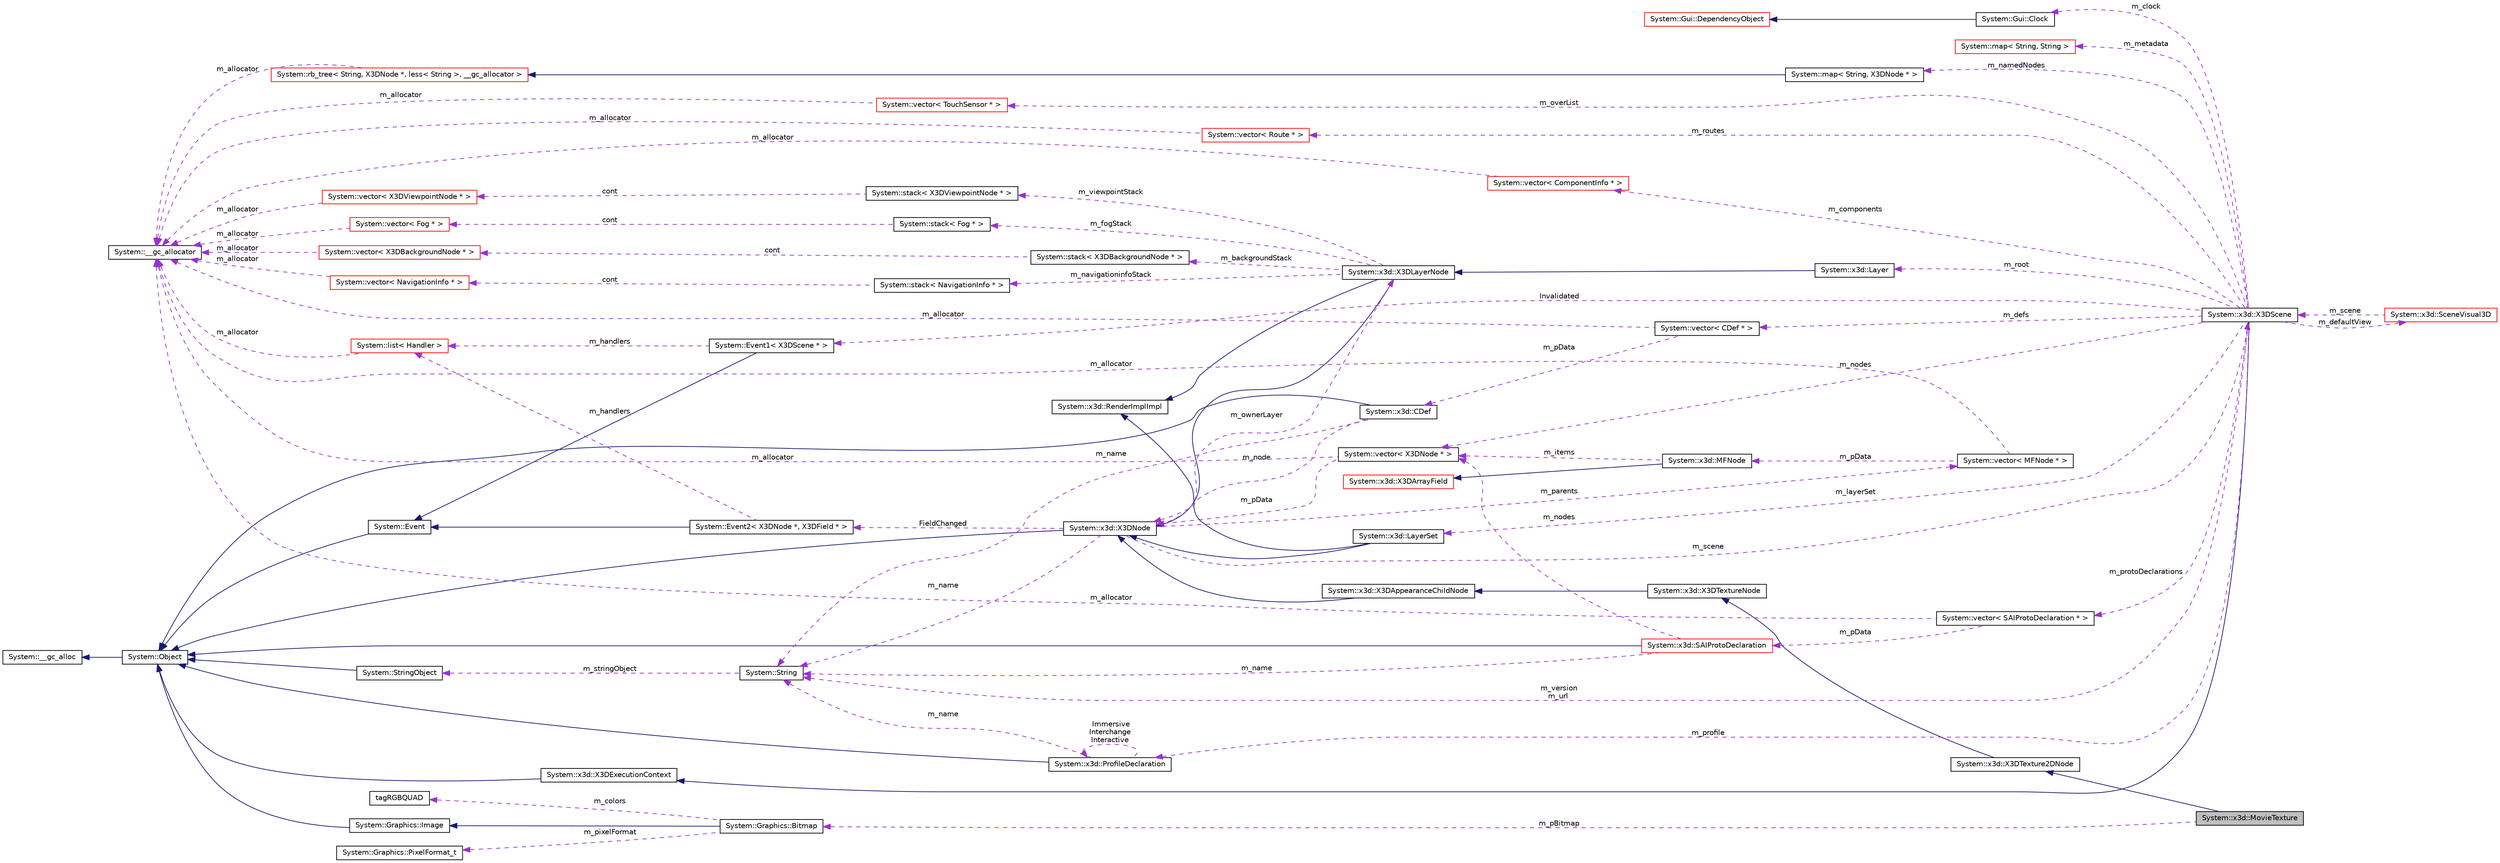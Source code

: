 digraph G
{
  edge [fontname="Helvetica",fontsize="10",labelfontname="Helvetica",labelfontsize="10"];
  node [fontname="Helvetica",fontsize="10",shape=record];
  rankdir="LR";
  Node1 [label="System::x3d::MovieTexture",height=0.2,width=0.4,color="black", fillcolor="grey75", style="filled" fontcolor="black"];
  Node2 -> Node1 [dir="back",color="midnightblue",fontsize="10",style="solid",fontname="Helvetica"];
  Node2 [label="System::x3d::X3DTexture2DNode",height=0.2,width=0.4,color="black", fillcolor="white", style="filled",URL="$class_system_1_1x3d_1_1_x3_d_texture2_d_node.html"];
  Node3 -> Node2 [dir="back",color="midnightblue",fontsize="10",style="solid",fontname="Helvetica"];
  Node3 [label="System::x3d::X3DTextureNode",height=0.2,width=0.4,color="black", fillcolor="white", style="filled",URL="$class_system_1_1x3d_1_1_x3_d_texture_node.html"];
  Node4 -> Node3 [dir="back",color="midnightblue",fontsize="10",style="solid",fontname="Helvetica"];
  Node4 [label="System::x3d::X3DAppearanceChildNode",height=0.2,width=0.4,color="black", fillcolor="white", style="filled",URL="$class_system_1_1x3d_1_1_x3_d_appearance_child_node.html"];
  Node5 -> Node4 [dir="back",color="midnightblue",fontsize="10",style="solid",fontname="Helvetica"];
  Node5 [label="System::x3d::X3DNode",height=0.2,width=0.4,color="black", fillcolor="white", style="filled",URL="$class_system_1_1x3d_1_1_x3_d_node.html"];
  Node6 -> Node5 [dir="back",color="midnightblue",fontsize="10",style="solid",fontname="Helvetica"];
  Node6 [label="System::Object",height=0.2,width=0.4,color="black", fillcolor="white", style="filled",URL="$class_system_1_1_object.html"];
  Node7 -> Node6 [dir="back",color="midnightblue",fontsize="10",style="solid",fontname="Helvetica"];
  Node7 [label="System::__gc_alloc",height=0.2,width=0.4,color="black", fillcolor="white", style="filled",URL="$class_system_1_1____gc__alloc.html"];
  Node8 -> Node5 [dir="back",color="darkorchid3",fontsize="10",style="dashed",label=" m_ownerLayer" ,fontname="Helvetica"];
  Node8 [label="System::x3d::X3DLayerNode",height=0.2,width=0.4,color="black", fillcolor="white", style="filled",URL="$class_system_1_1x3d_1_1_x3_d_layer_node.html"];
  Node5 -> Node8 [dir="back",color="midnightblue",fontsize="10",style="solid",fontname="Helvetica"];
  Node9 -> Node8 [dir="back",color="midnightblue",fontsize="10",style="solid",fontname="Helvetica"];
  Node9 [label="System::x3d::RenderImplImpl",height=0.2,width=0.4,color="black", fillcolor="white", style="filled",URL="$class_system_1_1x3d_1_1_render_impl_impl.html"];
  Node10 -> Node8 [dir="back",color="darkorchid3",fontsize="10",style="dashed",label=" m_navigationinfoStack" ,fontname="Helvetica"];
  Node10 [label="System::stack\< NavigationInfo * \>",height=0.2,width=0.4,color="black", fillcolor="white", style="filled",URL="$class_system_1_1stack.html"];
  Node11 -> Node10 [dir="back",color="darkorchid3",fontsize="10",style="dashed",label=" cont" ,fontname="Helvetica"];
  Node11 [label="System::vector\< NavigationInfo * \>",height=0.2,width=0.4,color="red", fillcolor="white", style="filled",URL="$class_system_1_1vector.html"];
  Node12 -> Node11 [dir="back",color="darkorchid3",fontsize="10",style="dashed",label=" m_allocator" ,fontname="Helvetica"];
  Node12 [label="System::__gc_allocator",height=0.2,width=0.4,color="black", fillcolor="white", style="filled",URL="$class_system_1_1____gc__allocator.html"];
  Node13 -> Node8 [dir="back",color="darkorchid3",fontsize="10",style="dashed",label=" m_viewpointStack" ,fontname="Helvetica"];
  Node13 [label="System::stack\< X3DViewpointNode * \>",height=0.2,width=0.4,color="black", fillcolor="white", style="filled",URL="$class_system_1_1stack.html"];
  Node14 -> Node13 [dir="back",color="darkorchid3",fontsize="10",style="dashed",label=" cont" ,fontname="Helvetica"];
  Node14 [label="System::vector\< X3DViewpointNode * \>",height=0.2,width=0.4,color="red", fillcolor="white", style="filled",URL="$class_system_1_1vector.html"];
  Node12 -> Node14 [dir="back",color="darkorchid3",fontsize="10",style="dashed",label=" m_allocator" ,fontname="Helvetica"];
  Node15 -> Node8 [dir="back",color="darkorchid3",fontsize="10",style="dashed",label=" m_fogStack" ,fontname="Helvetica"];
  Node15 [label="System::stack\< Fog * \>",height=0.2,width=0.4,color="black", fillcolor="white", style="filled",URL="$class_system_1_1stack.html"];
  Node16 -> Node15 [dir="back",color="darkorchid3",fontsize="10",style="dashed",label=" cont" ,fontname="Helvetica"];
  Node16 [label="System::vector\< Fog * \>",height=0.2,width=0.4,color="red", fillcolor="white", style="filled",URL="$class_system_1_1vector.html"];
  Node12 -> Node16 [dir="back",color="darkorchid3",fontsize="10",style="dashed",label=" m_allocator" ,fontname="Helvetica"];
  Node17 -> Node8 [dir="back",color="darkorchid3",fontsize="10",style="dashed",label=" m_backgroundStack" ,fontname="Helvetica"];
  Node17 [label="System::stack\< X3DBackgroundNode * \>",height=0.2,width=0.4,color="black", fillcolor="white", style="filled",URL="$class_system_1_1stack.html"];
  Node18 -> Node17 [dir="back",color="darkorchid3",fontsize="10",style="dashed",label=" cont" ,fontname="Helvetica"];
  Node18 [label="System::vector\< X3DBackgroundNode * \>",height=0.2,width=0.4,color="red", fillcolor="white", style="filled",URL="$class_system_1_1vector.html"];
  Node12 -> Node18 [dir="back",color="darkorchid3",fontsize="10",style="dashed",label=" m_allocator" ,fontname="Helvetica"];
  Node19 -> Node5 [dir="back",color="darkorchid3",fontsize="10",style="dashed",label=" m_parents" ,fontname="Helvetica"];
  Node19 [label="System::vector\< MFNode * \>",height=0.2,width=0.4,color="black", fillcolor="white", style="filled",URL="$class_system_1_1vector.html"];
  Node12 -> Node19 [dir="back",color="darkorchid3",fontsize="10",style="dashed",label=" m_allocator" ,fontname="Helvetica"];
  Node20 -> Node19 [dir="back",color="darkorchid3",fontsize="10",style="dashed",label=" m_pData" ,fontname="Helvetica"];
  Node20 [label="System::x3d::MFNode",height=0.2,width=0.4,color="black", fillcolor="white", style="filled",URL="$class_system_1_1x3d_1_1_m_f_node.html"];
  Node21 -> Node20 [dir="back",color="midnightblue",fontsize="10",style="solid",fontname="Helvetica"];
  Node21 [label="System::x3d::X3DArrayField",height=0.2,width=0.4,color="red", fillcolor="white", style="filled",URL="$class_system_1_1x3d_1_1_x3_d_array_field.html"];
  Node22 -> Node20 [dir="back",color="darkorchid3",fontsize="10",style="dashed",label=" m_items" ,fontname="Helvetica"];
  Node22 [label="System::vector\< X3DNode * \>",height=0.2,width=0.4,color="black", fillcolor="white", style="filled",URL="$class_system_1_1vector.html"];
  Node12 -> Node22 [dir="back",color="darkorchid3",fontsize="10",style="dashed",label=" m_allocator" ,fontname="Helvetica"];
  Node5 -> Node22 [dir="back",color="darkorchid3",fontsize="10",style="dashed",label=" m_pData" ,fontname="Helvetica"];
  Node23 -> Node5 [dir="back",color="darkorchid3",fontsize="10",style="dashed",label=" m_scene" ,fontname="Helvetica"];
  Node23 [label="System::x3d::X3DScene",height=0.2,width=0.4,color="black", fillcolor="white", style="filled",URL="$class_system_1_1x3d_1_1_x3_d_scene.html"];
  Node24 -> Node23 [dir="back",color="midnightblue",fontsize="10",style="solid",fontname="Helvetica"];
  Node24 [label="System::x3d::X3DExecutionContext",height=0.2,width=0.4,color="black", fillcolor="white", style="filled",URL="$class_system_1_1x3d_1_1_x3_d_execution_context.html"];
  Node6 -> Node24 [dir="back",color="midnightblue",fontsize="10",style="solid",fontname="Helvetica"];
  Node25 -> Node23 [dir="back",color="darkorchid3",fontsize="10",style="dashed",label=" m_defs" ,fontname="Helvetica"];
  Node25 [label="System::vector\< CDef * \>",height=0.2,width=0.4,color="black", fillcolor="white", style="filled",URL="$class_system_1_1vector.html"];
  Node12 -> Node25 [dir="back",color="darkorchid3",fontsize="10",style="dashed",label=" m_allocator" ,fontname="Helvetica"];
  Node26 -> Node25 [dir="back",color="darkorchid3",fontsize="10",style="dashed",label=" m_pData" ,fontname="Helvetica"];
  Node26 [label="System::x3d::CDef",height=0.2,width=0.4,color="black", fillcolor="white", style="filled",URL="$class_system_1_1x3d_1_1_c_def.html"];
  Node6 -> Node26 [dir="back",color="midnightblue",fontsize="10",style="solid",fontname="Helvetica"];
  Node27 -> Node26 [dir="back",color="darkorchid3",fontsize="10",style="dashed",label=" m_name" ,fontname="Helvetica"];
  Node27 [label="System::String",height=0.2,width=0.4,color="black", fillcolor="white", style="filled",URL="$class_system_1_1_string.html"];
  Node28 -> Node27 [dir="back",color="darkorchid3",fontsize="10",style="dashed",label=" m_stringObject" ,fontname="Helvetica"];
  Node28 [label="System::StringObject",height=0.2,width=0.4,color="black", fillcolor="white", style="filled",URL="$class_system_1_1_string_object.html"];
  Node6 -> Node28 [dir="back",color="midnightblue",fontsize="10",style="solid",fontname="Helvetica"];
  Node5 -> Node26 [dir="back",color="darkorchid3",fontsize="10",style="dashed",label=" m_node" ,fontname="Helvetica"];
  Node29 -> Node23 [dir="back",color="darkorchid3",fontsize="10",style="dashed",label=" m_protoDeclarations" ,fontname="Helvetica"];
  Node29 [label="System::vector\< SAIProtoDeclaration * \>",height=0.2,width=0.4,color="black", fillcolor="white", style="filled",URL="$class_system_1_1vector.html"];
  Node12 -> Node29 [dir="back",color="darkorchid3",fontsize="10",style="dashed",label=" m_allocator" ,fontname="Helvetica"];
  Node30 -> Node29 [dir="back",color="darkorchid3",fontsize="10",style="dashed",label=" m_pData" ,fontname="Helvetica"];
  Node30 [label="System::x3d::SAIProtoDeclaration",height=0.2,width=0.4,color="red", fillcolor="white", style="filled",URL="$class_system_1_1x3d_1_1_s_a_i_proto_declaration.html"];
  Node6 -> Node30 [dir="back",color="midnightblue",fontsize="10",style="solid",fontname="Helvetica"];
  Node22 -> Node30 [dir="back",color="darkorchid3",fontsize="10",style="dashed",label=" m_nodes" ,fontname="Helvetica"];
  Node27 -> Node30 [dir="back",color="darkorchid3",fontsize="10",style="dashed",label=" m_name" ,fontname="Helvetica"];
  Node31 -> Node23 [dir="back",color="darkorchid3",fontsize="10",style="dashed",label=" Invalidated" ,fontname="Helvetica"];
  Node31 [label="System::Event1\< X3DScene * \>",height=0.2,width=0.4,color="black", fillcolor="white", style="filled",URL="$class_system_1_1_event1.html"];
  Node32 -> Node31 [dir="back",color="midnightblue",fontsize="10",style="solid",fontname="Helvetica"];
  Node32 [label="System::Event",height=0.2,width=0.4,color="black", fillcolor="white", style="filled",URL="$class_system_1_1_event.html"];
  Node6 -> Node32 [dir="back",color="midnightblue",fontsize="10",style="solid",fontname="Helvetica"];
  Node33 -> Node31 [dir="back",color="darkorchid3",fontsize="10",style="dashed",label=" m_handlers" ,fontname="Helvetica"];
  Node33 [label="System::list\< Handler \>",height=0.2,width=0.4,color="red", fillcolor="white", style="filled",URL="$class_system_1_1list.html"];
  Node12 -> Node33 [dir="back",color="darkorchid3",fontsize="10",style="dashed",label=" m_allocator" ,fontname="Helvetica"];
  Node34 -> Node23 [dir="back",color="darkorchid3",fontsize="10",style="dashed",label=" m_namedNodes" ,fontname="Helvetica"];
  Node34 [label="System::map\< String, X3DNode * \>",height=0.2,width=0.4,color="black", fillcolor="white", style="filled",URL="$class_system_1_1map.html"];
  Node35 -> Node34 [dir="back",color="midnightblue",fontsize="10",style="solid",fontname="Helvetica"];
  Node35 [label="System::rb_tree\< String, X3DNode *, less\< String \>, __gc_allocator \>",height=0.2,width=0.4,color="red", fillcolor="white", style="filled",URL="$class_system_1_1rb__tree.html"];
  Node12 -> Node35 [dir="back",color="darkorchid3",fontsize="10",style="dashed",label=" m_allocator" ,fontname="Helvetica"];
  Node36 -> Node23 [dir="back",color="darkorchid3",fontsize="10",style="dashed",label=" m_clock" ,fontname="Helvetica"];
  Node36 [label="System::Gui::Clock",height=0.2,width=0.4,color="black", fillcolor="white", style="filled",URL="$class_system_1_1_gui_1_1_clock.html"];
  Node37 -> Node36 [dir="back",color="midnightblue",fontsize="10",style="solid",fontname="Helvetica"];
  Node37 [label="System::Gui::DependencyObject",height=0.2,width=0.4,color="red", fillcolor="white", style="filled",URL="$class_system_1_1_gui_1_1_dependency_object.html"];
  Node22 -> Node23 [dir="back",color="darkorchid3",fontsize="10",style="dashed",label=" m_nodes" ,fontname="Helvetica"];
  Node38 -> Node23 [dir="back",color="darkorchid3",fontsize="10",style="dashed",label=" m_overList" ,fontname="Helvetica"];
  Node38 [label="System::vector\< TouchSensor * \>",height=0.2,width=0.4,color="red", fillcolor="white", style="filled",URL="$class_system_1_1vector.html"];
  Node12 -> Node38 [dir="back",color="darkorchid3",fontsize="10",style="dashed",label=" m_allocator" ,fontname="Helvetica"];
  Node39 -> Node23 [dir="back",color="darkorchid3",fontsize="10",style="dashed",label=" m_metadata" ,fontname="Helvetica"];
  Node39 [label="System::map\< String, String \>",height=0.2,width=0.4,color="red", fillcolor="white", style="filled",URL="$class_system_1_1map.html"];
  Node40 -> Node23 [dir="back",color="darkorchid3",fontsize="10",style="dashed",label=" m_routes" ,fontname="Helvetica"];
  Node40 [label="System::vector\< Route * \>",height=0.2,width=0.4,color="red", fillcolor="white", style="filled",URL="$class_system_1_1vector.html"];
  Node12 -> Node40 [dir="back",color="darkorchid3",fontsize="10",style="dashed",label=" m_allocator" ,fontname="Helvetica"];
  Node27 -> Node23 [dir="back",color="darkorchid3",fontsize="10",style="dashed",label=" m_version\nm_url" ,fontname="Helvetica"];
  Node41 -> Node23 [dir="back",color="darkorchid3",fontsize="10",style="dashed",label=" m_profile" ,fontname="Helvetica"];
  Node41 [label="System::x3d::ProfileDeclaration",height=0.2,width=0.4,color="black", fillcolor="white", style="filled",URL="$class_system_1_1x3d_1_1_profile_declaration.html"];
  Node6 -> Node41 [dir="back",color="midnightblue",fontsize="10",style="solid",fontname="Helvetica"];
  Node27 -> Node41 [dir="back",color="darkorchid3",fontsize="10",style="dashed",label=" m_name" ,fontname="Helvetica"];
  Node41 -> Node41 [dir="back",color="darkorchid3",fontsize="10",style="dashed",label=" Immersive\nInterchange\nInteractive" ,fontname="Helvetica"];
  Node42 -> Node23 [dir="back",color="darkorchid3",fontsize="10",style="dashed",label=" m_defaultView" ,fontname="Helvetica"];
  Node42 [label="System::x3d::SceneVisual3D",height=0.2,width=0.4,color="red", fillcolor="white", style="filled",URL="$class_system_1_1x3d_1_1_scene_visual3_d.html"];
  Node23 -> Node42 [dir="back",color="darkorchid3",fontsize="10",style="dashed",label=" m_scene" ,fontname="Helvetica"];
  Node43 -> Node23 [dir="back",color="darkorchid3",fontsize="10",style="dashed",label=" m_layerSet" ,fontname="Helvetica"];
  Node43 [label="System::x3d::LayerSet",height=0.2,width=0.4,color="black", fillcolor="white", style="filled",URL="$class_system_1_1x3d_1_1_layer_set.html"];
  Node5 -> Node43 [dir="back",color="midnightblue",fontsize="10",style="solid",fontname="Helvetica"];
  Node9 -> Node43 [dir="back",color="midnightblue",fontsize="10",style="solid",fontname="Helvetica"];
  Node44 -> Node23 [dir="back",color="darkorchid3",fontsize="10",style="dashed",label=" m_components" ,fontname="Helvetica"];
  Node44 [label="System::vector\< ComponentInfo * \>",height=0.2,width=0.4,color="red", fillcolor="white", style="filled",URL="$class_system_1_1vector.html"];
  Node12 -> Node44 [dir="back",color="darkorchid3",fontsize="10",style="dashed",label=" m_allocator" ,fontname="Helvetica"];
  Node45 -> Node23 [dir="back",color="darkorchid3",fontsize="10",style="dashed",label=" m_root" ,fontname="Helvetica"];
  Node45 [label="System::x3d::Layer",height=0.2,width=0.4,color="black", fillcolor="white", style="filled",URL="$class_system_1_1x3d_1_1_layer.html"];
  Node8 -> Node45 [dir="back",color="midnightblue",fontsize="10",style="solid",fontname="Helvetica"];
  Node27 -> Node5 [dir="back",color="darkorchid3",fontsize="10",style="dashed",label=" m_name" ,fontname="Helvetica"];
  Node46 -> Node5 [dir="back",color="darkorchid3",fontsize="10",style="dashed",label=" FieldChanged" ,fontname="Helvetica"];
  Node46 [label="System::Event2\< X3DNode *, X3DField * \>",height=0.2,width=0.4,color="black", fillcolor="white", style="filled",URL="$class_system_1_1_event2.html"];
  Node32 -> Node46 [dir="back",color="midnightblue",fontsize="10",style="solid",fontname="Helvetica"];
  Node33 -> Node46 [dir="back",color="darkorchid3",fontsize="10",style="dashed",label=" m_handlers" ,fontname="Helvetica"];
  Node47 -> Node1 [dir="back",color="darkorchid3",fontsize="10",style="dashed",label=" m_pBitmap" ,fontname="Helvetica"];
  Node47 [label="System::Graphics::Bitmap",height=0.2,width=0.4,color="black", fillcolor="white", style="filled",URL="$class_system_1_1_graphics_1_1_bitmap.html"];
  Node48 -> Node47 [dir="back",color="midnightblue",fontsize="10",style="solid",fontname="Helvetica"];
  Node48 [label="System::Graphics::Image",height=0.2,width=0.4,color="black", fillcolor="white", style="filled",URL="$class_system_1_1_graphics_1_1_image.html"];
  Node6 -> Node48 [dir="back",color="midnightblue",fontsize="10",style="solid",fontname="Helvetica"];
  Node49 -> Node47 [dir="back",color="darkorchid3",fontsize="10",style="dashed",label=" m_pixelFormat" ,fontname="Helvetica"];
  Node49 [label="System::Graphics::PixelFormat_t",height=0.2,width=0.4,color="black", fillcolor="white", style="filled",URL="$class_system_1_1_graphics_1_1_pixel_format__t.html"];
  Node50 -> Node47 [dir="back",color="darkorchid3",fontsize="10",style="dashed",label=" m_colors" ,fontname="Helvetica"];
  Node50 [label="tagRGBQUAD",height=0.2,width=0.4,color="black", fillcolor="white", style="filled",URL="$structtag_r_g_b_q_u_a_d.html"];
}
